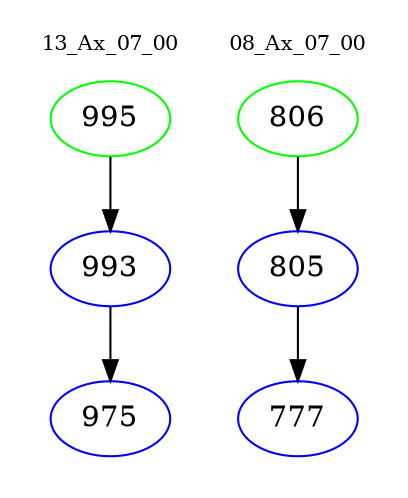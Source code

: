 digraph{
subgraph cluster_0 {
color = white
label = "13_Ax_07_00";
fontsize=10;
T0_995 [label="995", color="green"]
T0_995 -> T0_993 [color="black"]
T0_993 [label="993", color="blue"]
T0_993 -> T0_975 [color="black"]
T0_975 [label="975", color="blue"]
}
subgraph cluster_1 {
color = white
label = "08_Ax_07_00";
fontsize=10;
T1_806 [label="806", color="green"]
T1_806 -> T1_805 [color="black"]
T1_805 [label="805", color="blue"]
T1_805 -> T1_777 [color="black"]
T1_777 [label="777", color="blue"]
}
}
